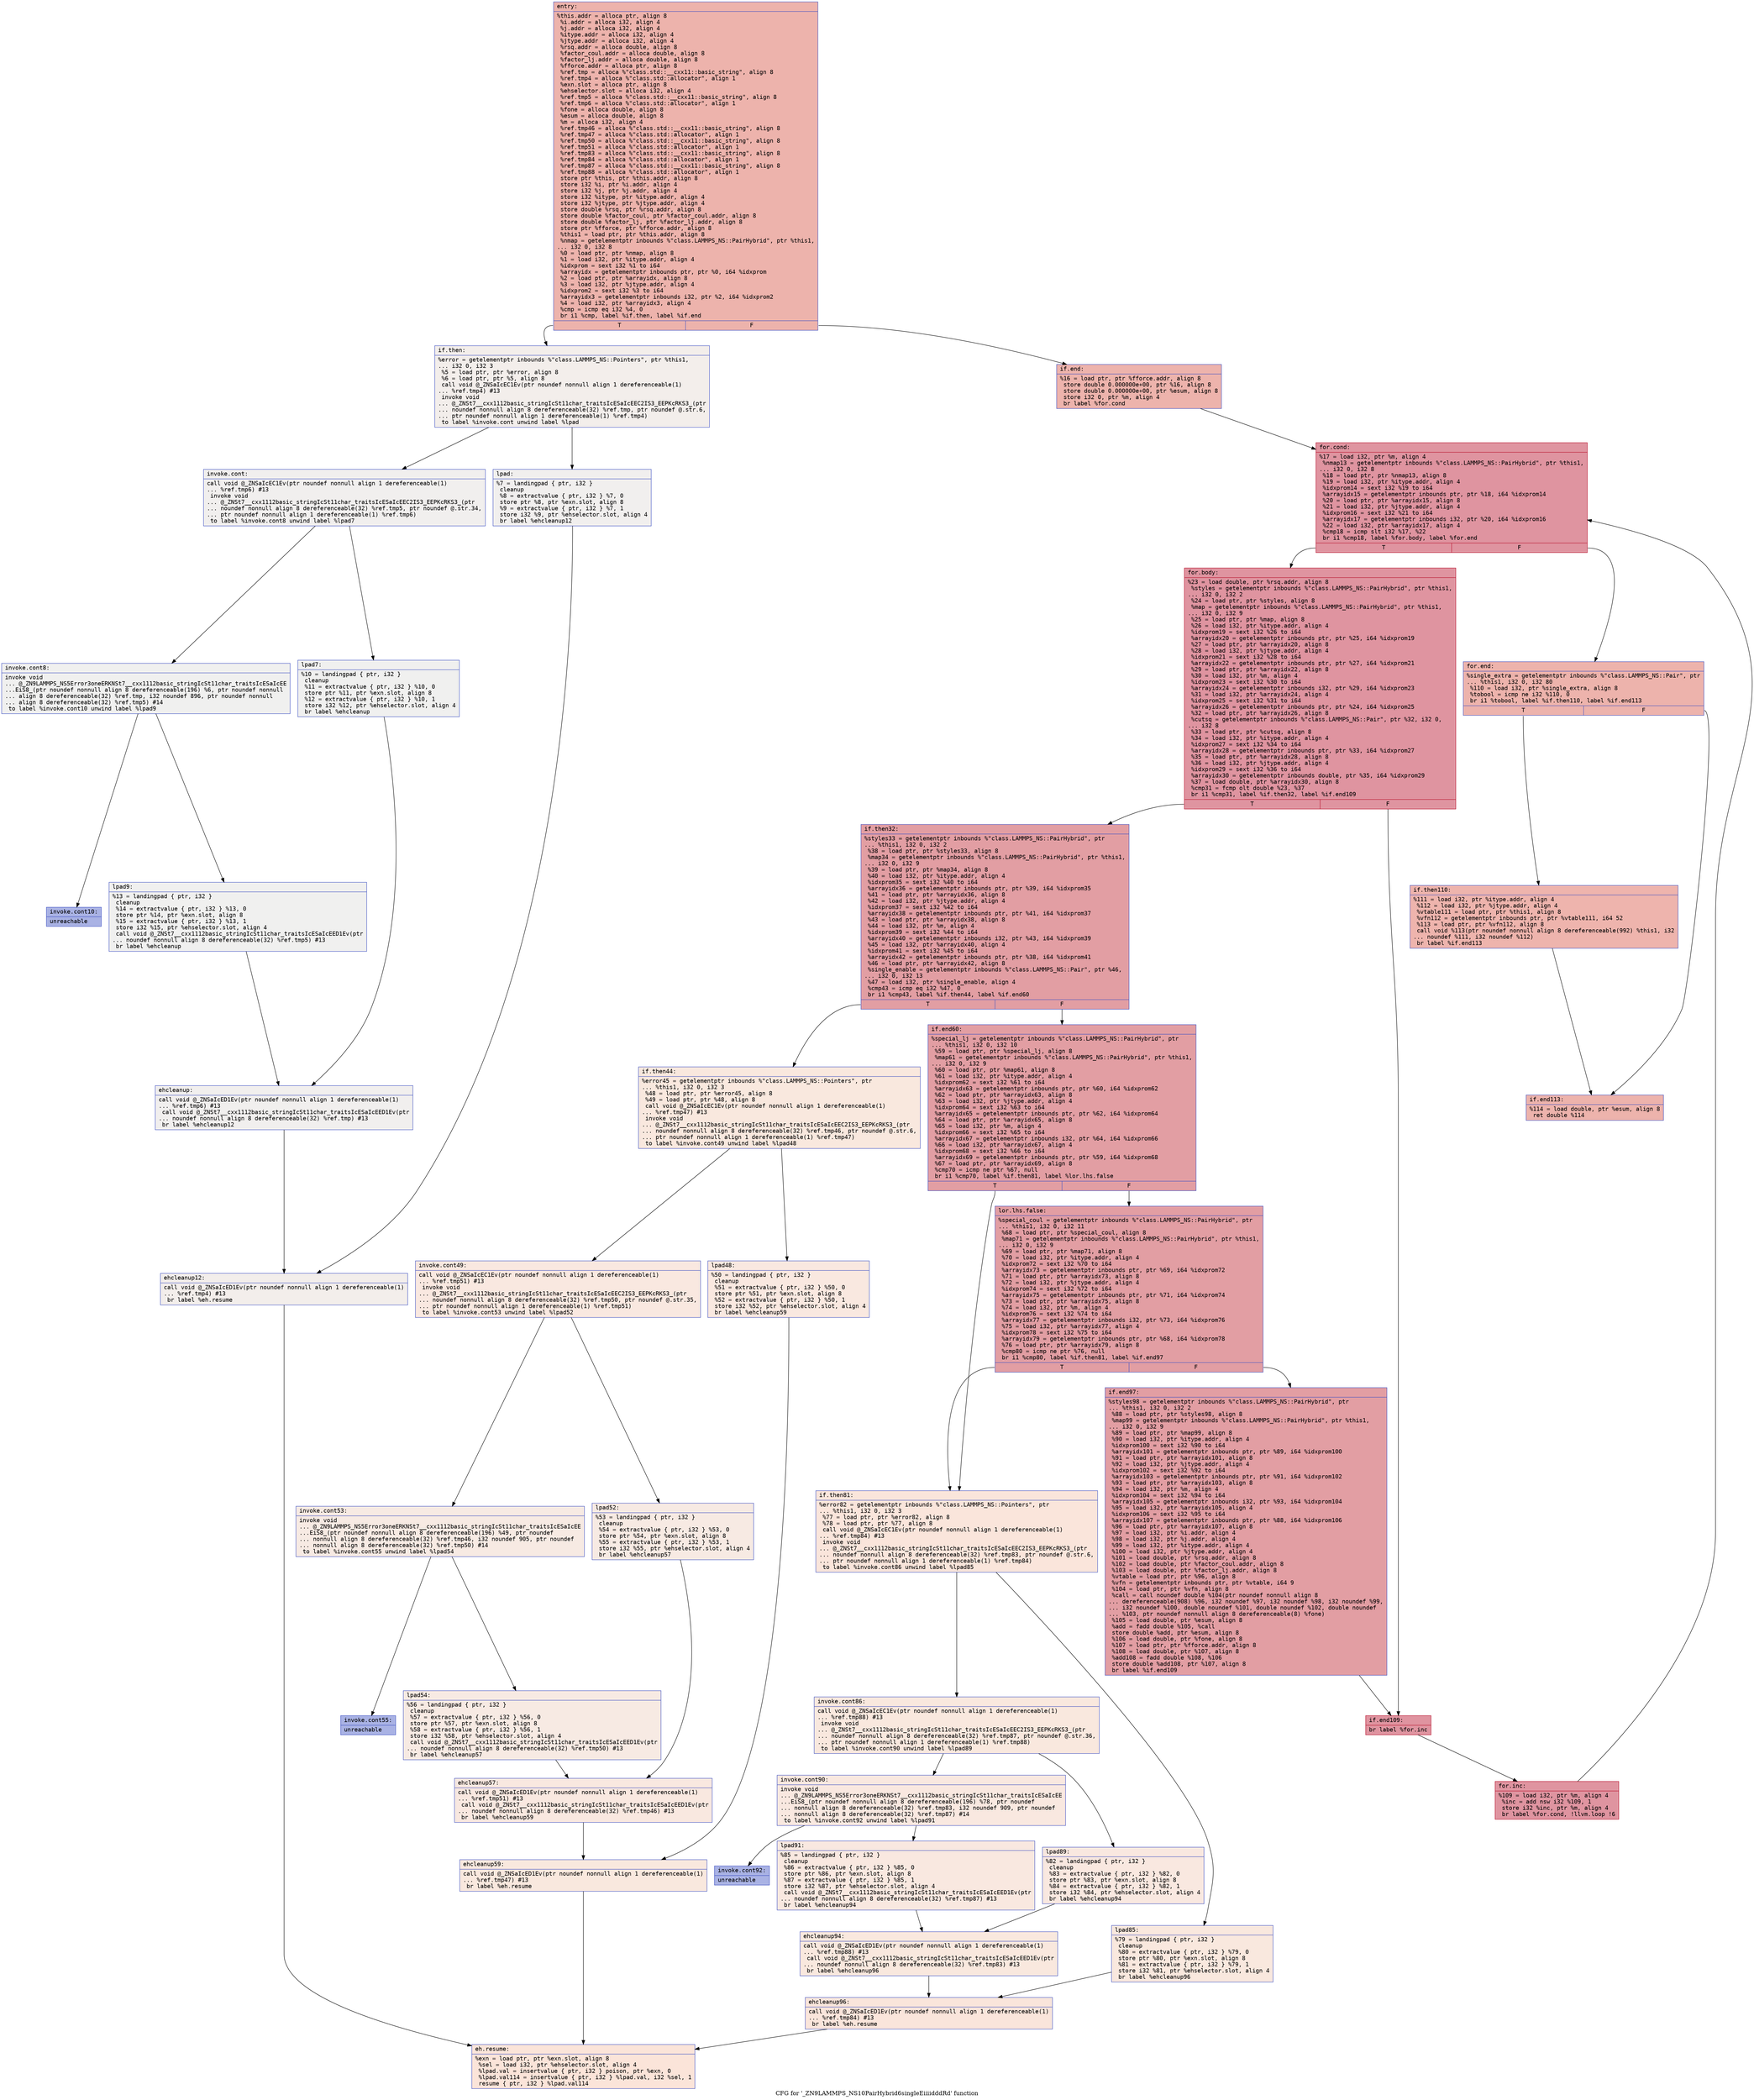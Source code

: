 digraph "CFG for '_ZN9LAMMPS_NS10PairHybrid6singleEiiiidddRd' function" {
	label="CFG for '_ZN9LAMMPS_NS10PairHybrid6singleEiiiidddRd' function";

	Node0x55975a71a630 [shape=record,color="#3d50c3ff", style=filled, fillcolor="#d6524470" fontname="Courier",label="{entry:\l|  %this.addr = alloca ptr, align 8\l  %i.addr = alloca i32, align 4\l  %j.addr = alloca i32, align 4\l  %itype.addr = alloca i32, align 4\l  %jtype.addr = alloca i32, align 4\l  %rsq.addr = alloca double, align 8\l  %factor_coul.addr = alloca double, align 8\l  %factor_lj.addr = alloca double, align 8\l  %fforce.addr = alloca ptr, align 8\l  %ref.tmp = alloca %\"class.std::__cxx11::basic_string\", align 8\l  %ref.tmp4 = alloca %\"class.std::allocator\", align 1\l  %exn.slot = alloca ptr, align 8\l  %ehselector.slot = alloca i32, align 4\l  %ref.tmp5 = alloca %\"class.std::__cxx11::basic_string\", align 8\l  %ref.tmp6 = alloca %\"class.std::allocator\", align 1\l  %fone = alloca double, align 8\l  %esum = alloca double, align 8\l  %m = alloca i32, align 4\l  %ref.tmp46 = alloca %\"class.std::__cxx11::basic_string\", align 8\l  %ref.tmp47 = alloca %\"class.std::allocator\", align 1\l  %ref.tmp50 = alloca %\"class.std::__cxx11::basic_string\", align 8\l  %ref.tmp51 = alloca %\"class.std::allocator\", align 1\l  %ref.tmp83 = alloca %\"class.std::__cxx11::basic_string\", align 8\l  %ref.tmp84 = alloca %\"class.std::allocator\", align 1\l  %ref.tmp87 = alloca %\"class.std::__cxx11::basic_string\", align 8\l  %ref.tmp88 = alloca %\"class.std::allocator\", align 1\l  store ptr %this, ptr %this.addr, align 8\l  store i32 %i, ptr %i.addr, align 4\l  store i32 %j, ptr %j.addr, align 4\l  store i32 %itype, ptr %itype.addr, align 4\l  store i32 %jtype, ptr %jtype.addr, align 4\l  store double %rsq, ptr %rsq.addr, align 8\l  store double %factor_coul, ptr %factor_coul.addr, align 8\l  store double %factor_lj, ptr %factor_lj.addr, align 8\l  store ptr %fforce, ptr %fforce.addr, align 8\l  %this1 = load ptr, ptr %this.addr, align 8\l  %nmap = getelementptr inbounds %\"class.LAMMPS_NS::PairHybrid\", ptr %this1,\l... i32 0, i32 8\l  %0 = load ptr, ptr %nmap, align 8\l  %1 = load i32, ptr %itype.addr, align 4\l  %idxprom = sext i32 %1 to i64\l  %arrayidx = getelementptr inbounds ptr, ptr %0, i64 %idxprom\l  %2 = load ptr, ptr %arrayidx, align 8\l  %3 = load i32, ptr %jtype.addr, align 4\l  %idxprom2 = sext i32 %3 to i64\l  %arrayidx3 = getelementptr inbounds i32, ptr %2, i64 %idxprom2\l  %4 = load i32, ptr %arrayidx3, align 4\l  %cmp = icmp eq i32 %4, 0\l  br i1 %cmp, label %if.then, label %if.end\l|{<s0>T|<s1>F}}"];
	Node0x55975a71a630:s0 -> Node0x55975a727990[tooltip="entry -> if.then\nProbability 0.00%" ];
	Node0x55975a71a630:s1 -> Node0x55975a727a00[tooltip="entry -> if.end\nProbability 100.00%" ];
	Node0x55975a727990 [shape=record,color="#3d50c3ff", style=filled, fillcolor="#e5d8d170" fontname="Courier",label="{if.then:\l|  %error = getelementptr inbounds %\"class.LAMMPS_NS::Pointers\", ptr %this1,\l... i32 0, i32 3\l  %5 = load ptr, ptr %error, align 8\l  %6 = load ptr, ptr %5, align 8\l  call void @_ZNSaIcEC1Ev(ptr noundef nonnull align 1 dereferenceable(1)\l... %ref.tmp4) #13\l  invoke void\l... @_ZNSt7__cxx1112basic_stringIcSt11char_traitsIcESaIcEEC2IS3_EEPKcRKS3_(ptr\l... noundef nonnull align 8 dereferenceable(32) %ref.tmp, ptr noundef @.str.6,\l... ptr noundef nonnull align 1 dereferenceable(1) %ref.tmp4)\l          to label %invoke.cont unwind label %lpad\l}"];
	Node0x55975a727990 -> Node0x55975a727e80[tooltip="if.then -> invoke.cont\nProbability 50.00%" ];
	Node0x55975a727990 -> Node0x55975a727ed0[tooltip="if.then -> lpad\nProbability 50.00%" ];
	Node0x55975a727e80 [shape=record,color="#3d50c3ff", style=filled, fillcolor="#e0dbd870" fontname="Courier",label="{invoke.cont:\l|  call void @_ZNSaIcEC1Ev(ptr noundef nonnull align 1 dereferenceable(1)\l... %ref.tmp6) #13\l  invoke void\l... @_ZNSt7__cxx1112basic_stringIcSt11char_traitsIcESaIcEEC2IS3_EEPKcRKS3_(ptr\l... noundef nonnull align 8 dereferenceable(32) %ref.tmp5, ptr noundef @.str.34,\l... ptr noundef nonnull align 1 dereferenceable(1) %ref.tmp6)\l          to label %invoke.cont8 unwind label %lpad7\l}"];
	Node0x55975a727e80 -> Node0x55975a7281f0[tooltip="invoke.cont -> invoke.cont8\nProbability 50.00%" ];
	Node0x55975a727e80 -> Node0x55975a726410[tooltip="invoke.cont -> lpad7\nProbability 50.00%" ];
	Node0x55975a7281f0 [shape=record,color="#3d50c3ff", style=filled, fillcolor="#dedcdb70" fontname="Courier",label="{invoke.cont8:\l|  invoke void\l... @_ZN9LAMMPS_NS5Error3oneERKNSt7__cxx1112basic_stringIcSt11char_traitsIcESaIcEE\l...EiS8_(ptr noundef nonnull align 8 dereferenceable(196) %6, ptr noundef nonnull\l... align 8 dereferenceable(32) %ref.tmp, i32 noundef 896, ptr noundef nonnull\l... align 8 dereferenceable(32) %ref.tmp5) #14\l          to label %invoke.cont10 unwind label %lpad9\l}"];
	Node0x55975a7281f0 -> Node0x55975a7281a0[tooltip="invoke.cont8 -> invoke.cont10\nProbability 0.00%" ];
	Node0x55975a7281f0 -> Node0x55975a726670[tooltip="invoke.cont8 -> lpad9\nProbability 100.00%" ];
	Node0x55975a7281a0 [shape=record,color="#3d50c3ff", style=filled, fillcolor="#3d50c370" fontname="Courier",label="{invoke.cont10:\l|  unreachable\l}"];
	Node0x55975a727ed0 [shape=record,color="#3d50c3ff", style=filled, fillcolor="#e0dbd870" fontname="Courier",label="{lpad:\l|  %7 = landingpad \{ ptr, i32 \}\l          cleanup\l  %8 = extractvalue \{ ptr, i32 \} %7, 0\l  store ptr %8, ptr %exn.slot, align 8\l  %9 = extractvalue \{ ptr, i32 \} %7, 1\l  store i32 %9, ptr %ehselector.slot, align 4\l  br label %ehcleanup12\l}"];
	Node0x55975a727ed0 -> Node0x55975a728c10[tooltip="lpad -> ehcleanup12\nProbability 100.00%" ];
	Node0x55975a726410 [shape=record,color="#3d50c3ff", style=filled, fillcolor="#dedcdb70" fontname="Courier",label="{lpad7:\l|  %10 = landingpad \{ ptr, i32 \}\l          cleanup\l  %11 = extractvalue \{ ptr, i32 \} %10, 0\l  store ptr %11, ptr %exn.slot, align 8\l  %12 = extractvalue \{ ptr, i32 \} %10, 1\l  store i32 %12, ptr %ehselector.slot, align 4\l  br label %ehcleanup\l}"];
	Node0x55975a726410 -> Node0x55975a728f60[tooltip="lpad7 -> ehcleanup\nProbability 100.00%" ];
	Node0x55975a726670 [shape=record,color="#3d50c3ff", style=filled, fillcolor="#dedcdb70" fontname="Courier",label="{lpad9:\l|  %13 = landingpad \{ ptr, i32 \}\l          cleanup\l  %14 = extractvalue \{ ptr, i32 \} %13, 0\l  store ptr %14, ptr %exn.slot, align 8\l  %15 = extractvalue \{ ptr, i32 \} %13, 1\l  store i32 %15, ptr %ehselector.slot, align 4\l  call void @_ZNSt7__cxx1112basic_stringIcSt11char_traitsIcESaIcEED1Ev(ptr\l... noundef nonnull align 8 dereferenceable(32) %ref.tmp5) #13\l  br label %ehcleanup\l}"];
	Node0x55975a726670 -> Node0x55975a728f60[tooltip="lpad9 -> ehcleanup\nProbability 100.00%" ];
	Node0x55975a728f60 [shape=record,color="#3d50c3ff", style=filled, fillcolor="#e0dbd870" fontname="Courier",label="{ehcleanup:\l|  call void @_ZNSaIcED1Ev(ptr noundef nonnull align 1 dereferenceable(1)\l... %ref.tmp6) #13\l  call void @_ZNSt7__cxx1112basic_stringIcSt11char_traitsIcESaIcEED1Ev(ptr\l... noundef nonnull align 8 dereferenceable(32) %ref.tmp) #13\l  br label %ehcleanup12\l}"];
	Node0x55975a728f60 -> Node0x55975a728c10[tooltip="ehcleanup -> ehcleanup12\nProbability 100.00%" ];
	Node0x55975a728c10 [shape=record,color="#3d50c3ff", style=filled, fillcolor="#e5d8d170" fontname="Courier",label="{ehcleanup12:\l|  call void @_ZNSaIcED1Ev(ptr noundef nonnull align 1 dereferenceable(1)\l... %ref.tmp4) #13\l  br label %eh.resume\l}"];
	Node0x55975a728c10 -> Node0x55975a729810[tooltip="ehcleanup12 -> eh.resume\nProbability 100.00%" ];
	Node0x55975a727a00 [shape=record,color="#3d50c3ff", style=filled, fillcolor="#d6524470" fontname="Courier",label="{if.end:\l|  %16 = load ptr, ptr %fforce.addr, align 8\l  store double 0.000000e+00, ptr %16, align 8\l  store double 0.000000e+00, ptr %esum, align 8\l  store i32 0, ptr %m, align 4\l  br label %for.cond\l}"];
	Node0x55975a727a00 -> Node0x55975a729b30[tooltip="if.end -> for.cond\nProbability 100.00%" ];
	Node0x55975a729b30 [shape=record,color="#b70d28ff", style=filled, fillcolor="#b70d2870" fontname="Courier",label="{for.cond:\l|  %17 = load i32, ptr %m, align 4\l  %nmap13 = getelementptr inbounds %\"class.LAMMPS_NS::PairHybrid\", ptr %this1,\l... i32 0, i32 8\l  %18 = load ptr, ptr %nmap13, align 8\l  %19 = load i32, ptr %itype.addr, align 4\l  %idxprom14 = sext i32 %19 to i64\l  %arrayidx15 = getelementptr inbounds ptr, ptr %18, i64 %idxprom14\l  %20 = load ptr, ptr %arrayidx15, align 8\l  %21 = load i32, ptr %jtype.addr, align 4\l  %idxprom16 = sext i32 %21 to i64\l  %arrayidx17 = getelementptr inbounds i32, ptr %20, i64 %idxprom16\l  %22 = load i32, ptr %arrayidx17, align 4\l  %cmp18 = icmp slt i32 %17, %22\l  br i1 %cmp18, label %for.body, label %for.end\l|{<s0>T|<s1>F}}"];
	Node0x55975a729b30:s0 -> Node0x55975a72a370[tooltip="for.cond -> for.body\nProbability 96.88%" ];
	Node0x55975a729b30:s1 -> Node0x55975a72a3f0[tooltip="for.cond -> for.end\nProbability 3.12%" ];
	Node0x55975a72a370 [shape=record,color="#b70d28ff", style=filled, fillcolor="#b70d2870" fontname="Courier",label="{for.body:\l|  %23 = load double, ptr %rsq.addr, align 8\l  %styles = getelementptr inbounds %\"class.LAMMPS_NS::PairHybrid\", ptr %this1,\l... i32 0, i32 2\l  %24 = load ptr, ptr %styles, align 8\l  %map = getelementptr inbounds %\"class.LAMMPS_NS::PairHybrid\", ptr %this1,\l... i32 0, i32 9\l  %25 = load ptr, ptr %map, align 8\l  %26 = load i32, ptr %itype.addr, align 4\l  %idxprom19 = sext i32 %26 to i64\l  %arrayidx20 = getelementptr inbounds ptr, ptr %25, i64 %idxprom19\l  %27 = load ptr, ptr %arrayidx20, align 8\l  %28 = load i32, ptr %jtype.addr, align 4\l  %idxprom21 = sext i32 %28 to i64\l  %arrayidx22 = getelementptr inbounds ptr, ptr %27, i64 %idxprom21\l  %29 = load ptr, ptr %arrayidx22, align 8\l  %30 = load i32, ptr %m, align 4\l  %idxprom23 = sext i32 %30 to i64\l  %arrayidx24 = getelementptr inbounds i32, ptr %29, i64 %idxprom23\l  %31 = load i32, ptr %arrayidx24, align 4\l  %idxprom25 = sext i32 %31 to i64\l  %arrayidx26 = getelementptr inbounds ptr, ptr %24, i64 %idxprom25\l  %32 = load ptr, ptr %arrayidx26, align 8\l  %cutsq = getelementptr inbounds %\"class.LAMMPS_NS::Pair\", ptr %32, i32 0,\l... i32 8\l  %33 = load ptr, ptr %cutsq, align 8\l  %34 = load i32, ptr %itype.addr, align 4\l  %idxprom27 = sext i32 %34 to i64\l  %arrayidx28 = getelementptr inbounds ptr, ptr %33, i64 %idxprom27\l  %35 = load ptr, ptr %arrayidx28, align 8\l  %36 = load i32, ptr %jtype.addr, align 4\l  %idxprom29 = sext i32 %36 to i64\l  %arrayidx30 = getelementptr inbounds double, ptr %35, i64 %idxprom29\l  %37 = load double, ptr %arrayidx30, align 8\l  %cmp31 = fcmp olt double %23, %37\l  br i1 %cmp31, label %if.then32, label %if.end109\l|{<s0>T|<s1>F}}"];
	Node0x55975a72a370:s0 -> Node0x55975a72b880[tooltip="for.body -> if.then32\nProbability 50.00%" ];
	Node0x55975a72a370:s1 -> Node0x55975a72b900[tooltip="for.body -> if.end109\nProbability 50.00%" ];
	Node0x55975a72b880 [shape=record,color="#3d50c3ff", style=filled, fillcolor="#be242e70" fontname="Courier",label="{if.then32:\l|  %styles33 = getelementptr inbounds %\"class.LAMMPS_NS::PairHybrid\", ptr\l... %this1, i32 0, i32 2\l  %38 = load ptr, ptr %styles33, align 8\l  %map34 = getelementptr inbounds %\"class.LAMMPS_NS::PairHybrid\", ptr %this1,\l... i32 0, i32 9\l  %39 = load ptr, ptr %map34, align 8\l  %40 = load i32, ptr %itype.addr, align 4\l  %idxprom35 = sext i32 %40 to i64\l  %arrayidx36 = getelementptr inbounds ptr, ptr %39, i64 %idxprom35\l  %41 = load ptr, ptr %arrayidx36, align 8\l  %42 = load i32, ptr %jtype.addr, align 4\l  %idxprom37 = sext i32 %42 to i64\l  %arrayidx38 = getelementptr inbounds ptr, ptr %41, i64 %idxprom37\l  %43 = load ptr, ptr %arrayidx38, align 8\l  %44 = load i32, ptr %m, align 4\l  %idxprom39 = sext i32 %44 to i64\l  %arrayidx40 = getelementptr inbounds i32, ptr %43, i64 %idxprom39\l  %45 = load i32, ptr %arrayidx40, align 4\l  %idxprom41 = sext i32 %45 to i64\l  %arrayidx42 = getelementptr inbounds ptr, ptr %38, i64 %idxprom41\l  %46 = load ptr, ptr %arrayidx42, align 8\l  %single_enable = getelementptr inbounds %\"class.LAMMPS_NS::Pair\", ptr %46,\l... i32 0, i32 13\l  %47 = load i32, ptr %single_enable, align 4\l  %cmp43 = icmp eq i32 %47, 0\l  br i1 %cmp43, label %if.then44, label %if.end60\l|{<s0>T|<s1>F}}"];
	Node0x55975a72b880:s0 -> Node0x55975a72d070[tooltip="if.then32 -> if.then44\nProbability 0.00%" ];
	Node0x55975a72b880:s1 -> Node0x55975a72d0f0[tooltip="if.then32 -> if.end60\nProbability 100.00%" ];
	Node0x55975a72d070 [shape=record,color="#3d50c3ff", style=filled, fillcolor="#f2cab570" fontname="Courier",label="{if.then44:\l|  %error45 = getelementptr inbounds %\"class.LAMMPS_NS::Pointers\", ptr\l... %this1, i32 0, i32 3\l  %48 = load ptr, ptr %error45, align 8\l  %49 = load ptr, ptr %48, align 8\l  call void @_ZNSaIcEC1Ev(ptr noundef nonnull align 1 dereferenceable(1)\l... %ref.tmp47) #13\l  invoke void\l... @_ZNSt7__cxx1112basic_stringIcSt11char_traitsIcESaIcEEC2IS3_EEPKcRKS3_(ptr\l... noundef nonnull align 8 dereferenceable(32) %ref.tmp46, ptr noundef @.str.6,\l... ptr noundef nonnull align 1 dereferenceable(1) %ref.tmp47)\l          to label %invoke.cont49 unwind label %lpad48\l}"];
	Node0x55975a72d070 -> Node0x55975a7284c0[tooltip="if.then44 -> invoke.cont49\nProbability 50.00%" ];
	Node0x55975a72d070 -> Node0x55975a728540[tooltip="if.then44 -> lpad48\nProbability 50.00%" ];
	Node0x55975a7284c0 [shape=record,color="#3d50c3ff", style=filled, fillcolor="#f1ccb870" fontname="Courier",label="{invoke.cont49:\l|  call void @_ZNSaIcEC1Ev(ptr noundef nonnull align 1 dereferenceable(1)\l... %ref.tmp51) #13\l  invoke void\l... @_ZNSt7__cxx1112basic_stringIcSt11char_traitsIcESaIcEEC2IS3_EEPKcRKS3_(ptr\l... noundef nonnull align 8 dereferenceable(32) %ref.tmp50, ptr noundef @.str.35,\l... ptr noundef nonnull align 1 dereferenceable(1) %ref.tmp51)\l          to label %invoke.cont53 unwind label %lpad52\l}"];
	Node0x55975a7284c0 -> Node0x55975a72e020[tooltip="invoke.cont49 -> invoke.cont53\nProbability 50.00%" ];
	Node0x55975a7284c0 -> Node0x55975a72e070[tooltip="invoke.cont49 -> lpad52\nProbability 50.00%" ];
	Node0x55975a72e020 [shape=record,color="#3d50c3ff", style=filled, fillcolor="#eed0c070" fontname="Courier",label="{invoke.cont53:\l|  invoke void\l... @_ZN9LAMMPS_NS5Error3oneERKNSt7__cxx1112basic_stringIcSt11char_traitsIcESaIcEE\l...EiS8_(ptr noundef nonnull align 8 dereferenceable(196) %49, ptr noundef\l... nonnull align 8 dereferenceable(32) %ref.tmp46, i32 noundef 905, ptr noundef\l... nonnull align 8 dereferenceable(32) %ref.tmp50) #14\l          to label %invoke.cont55 unwind label %lpad54\l}"];
	Node0x55975a72e020 -> Node0x55975a7287d0[tooltip="invoke.cont53 -> invoke.cont55\nProbability 0.00%" ];
	Node0x55975a72e020 -> Node0x55975a72e350[tooltip="invoke.cont53 -> lpad54\nProbability 100.00%" ];
	Node0x55975a7287d0 [shape=record,color="#3d50c3ff", style=filled, fillcolor="#3d50c370" fontname="Courier",label="{invoke.cont55:\l|  unreachable\l}"];
	Node0x55975a728540 [shape=record,color="#3d50c3ff", style=filled, fillcolor="#f1ccb870" fontname="Courier",label="{lpad48:\l|  %50 = landingpad \{ ptr, i32 \}\l          cleanup\l  %51 = extractvalue \{ ptr, i32 \} %50, 0\l  store ptr %51, ptr %exn.slot, align 8\l  %52 = extractvalue \{ ptr, i32 \} %50, 1\l  store i32 %52, ptr %ehselector.slot, align 4\l  br label %ehcleanup59\l}"];
	Node0x55975a728540 -> Node0x55975a72e910[tooltip="lpad48 -> ehcleanup59\nProbability 100.00%" ];
	Node0x55975a72e070 [shape=record,color="#3d50c3ff", style=filled, fillcolor="#eed0c070" fontname="Courier",label="{lpad52:\l|  %53 = landingpad \{ ptr, i32 \}\l          cleanup\l  %54 = extractvalue \{ ptr, i32 \} %53, 0\l  store ptr %54, ptr %exn.slot, align 8\l  %55 = extractvalue \{ ptr, i32 \} %53, 1\l  store i32 %55, ptr %ehselector.slot, align 4\l  br label %ehcleanup57\l}"];
	Node0x55975a72e070 -> Node0x55975a72ec60[tooltip="lpad52 -> ehcleanup57\nProbability 100.00%" ];
	Node0x55975a72e350 [shape=record,color="#3d50c3ff", style=filled, fillcolor="#eed0c070" fontname="Courier",label="{lpad54:\l|  %56 = landingpad \{ ptr, i32 \}\l          cleanup\l  %57 = extractvalue \{ ptr, i32 \} %56, 0\l  store ptr %57, ptr %exn.slot, align 8\l  %58 = extractvalue \{ ptr, i32 \} %56, 1\l  store i32 %58, ptr %ehselector.slot, align 4\l  call void @_ZNSt7__cxx1112basic_stringIcSt11char_traitsIcESaIcEED1Ev(ptr\l... noundef nonnull align 8 dereferenceable(32) %ref.tmp50) #13\l  br label %ehcleanup57\l}"];
	Node0x55975a72e350 -> Node0x55975a72ec60[tooltip="lpad54 -> ehcleanup57\nProbability 100.00%" ];
	Node0x55975a72ec60 [shape=record,color="#3d50c3ff", style=filled, fillcolor="#f1ccb870" fontname="Courier",label="{ehcleanup57:\l|  call void @_ZNSaIcED1Ev(ptr noundef nonnull align 1 dereferenceable(1)\l... %ref.tmp51) #13\l  call void @_ZNSt7__cxx1112basic_stringIcSt11char_traitsIcESaIcEED1Ev(ptr\l... noundef nonnull align 8 dereferenceable(32) %ref.tmp46) #13\l  br label %ehcleanup59\l}"];
	Node0x55975a72ec60 -> Node0x55975a72e910[tooltip="ehcleanup57 -> ehcleanup59\nProbability 100.00%" ];
	Node0x55975a72e910 [shape=record,color="#3d50c3ff", style=filled, fillcolor="#f2cab570" fontname="Courier",label="{ehcleanup59:\l|  call void @_ZNSaIcED1Ev(ptr noundef nonnull align 1 dereferenceable(1)\l... %ref.tmp47) #13\l  br label %eh.resume\l}"];
	Node0x55975a72e910 -> Node0x55975a729810[tooltip="ehcleanup59 -> eh.resume\nProbability 100.00%" ];
	Node0x55975a72d0f0 [shape=record,color="#3d50c3ff", style=filled, fillcolor="#be242e70" fontname="Courier",label="{if.end60:\l|  %special_lj = getelementptr inbounds %\"class.LAMMPS_NS::PairHybrid\", ptr\l... %this1, i32 0, i32 10\l  %59 = load ptr, ptr %special_lj, align 8\l  %map61 = getelementptr inbounds %\"class.LAMMPS_NS::PairHybrid\", ptr %this1,\l... i32 0, i32 9\l  %60 = load ptr, ptr %map61, align 8\l  %61 = load i32, ptr %itype.addr, align 4\l  %idxprom62 = sext i32 %61 to i64\l  %arrayidx63 = getelementptr inbounds ptr, ptr %60, i64 %idxprom62\l  %62 = load ptr, ptr %arrayidx63, align 8\l  %63 = load i32, ptr %jtype.addr, align 4\l  %idxprom64 = sext i32 %63 to i64\l  %arrayidx65 = getelementptr inbounds ptr, ptr %62, i64 %idxprom64\l  %64 = load ptr, ptr %arrayidx65, align 8\l  %65 = load i32, ptr %m, align 4\l  %idxprom66 = sext i32 %65 to i64\l  %arrayidx67 = getelementptr inbounds i32, ptr %64, i64 %idxprom66\l  %66 = load i32, ptr %arrayidx67, align 4\l  %idxprom68 = sext i32 %66 to i64\l  %arrayidx69 = getelementptr inbounds ptr, ptr %59, i64 %idxprom68\l  %67 = load ptr, ptr %arrayidx69, align 8\l  %cmp70 = icmp ne ptr %67, null\l  br i1 %cmp70, label %if.then81, label %lor.lhs.false\l|{<s0>T|<s1>F}}"];
	Node0x55975a72d0f0:s0 -> Node0x55975a7301f0[tooltip="if.end60 -> if.then81\nProbability 0.00%" ];
	Node0x55975a72d0f0:s1 -> Node0x55975a730270[tooltip="if.end60 -> lor.lhs.false\nProbability 100.00%" ];
	Node0x55975a730270 [shape=record,color="#3d50c3ff", style=filled, fillcolor="#be242e70" fontname="Courier",label="{lor.lhs.false:\l|  %special_coul = getelementptr inbounds %\"class.LAMMPS_NS::PairHybrid\", ptr\l... %this1, i32 0, i32 11\l  %68 = load ptr, ptr %special_coul, align 8\l  %map71 = getelementptr inbounds %\"class.LAMMPS_NS::PairHybrid\", ptr %this1,\l... i32 0, i32 9\l  %69 = load ptr, ptr %map71, align 8\l  %70 = load i32, ptr %itype.addr, align 4\l  %idxprom72 = sext i32 %70 to i64\l  %arrayidx73 = getelementptr inbounds ptr, ptr %69, i64 %idxprom72\l  %71 = load ptr, ptr %arrayidx73, align 8\l  %72 = load i32, ptr %jtype.addr, align 4\l  %idxprom74 = sext i32 %72 to i64\l  %arrayidx75 = getelementptr inbounds ptr, ptr %71, i64 %idxprom74\l  %73 = load ptr, ptr %arrayidx75, align 8\l  %74 = load i32, ptr %m, align 4\l  %idxprom76 = sext i32 %74 to i64\l  %arrayidx77 = getelementptr inbounds i32, ptr %73, i64 %idxprom76\l  %75 = load i32, ptr %arrayidx77, align 4\l  %idxprom78 = sext i32 %75 to i64\l  %arrayidx79 = getelementptr inbounds ptr, ptr %68, i64 %idxprom78\l  %76 = load ptr, ptr %arrayidx79, align 8\l  %cmp80 = icmp ne ptr %76, null\l  br i1 %cmp80, label %if.then81, label %if.end97\l|{<s0>T|<s1>F}}"];
	Node0x55975a730270:s0 -> Node0x55975a7301f0[tooltip="lor.lhs.false -> if.then81\nProbability 0.00%" ];
	Node0x55975a730270:s1 -> Node0x55975a731060[tooltip="lor.lhs.false -> if.end97\nProbability 100.00%" ];
	Node0x55975a7301f0 [shape=record,color="#3d50c3ff", style=filled, fillcolor="#f4c5ad70" fontname="Courier",label="{if.then81:\l|  %error82 = getelementptr inbounds %\"class.LAMMPS_NS::Pointers\", ptr\l... %this1, i32 0, i32 3\l  %77 = load ptr, ptr %error82, align 8\l  %78 = load ptr, ptr %77, align 8\l  call void @_ZNSaIcEC1Ev(ptr noundef nonnull align 1 dereferenceable(1)\l... %ref.tmp84) #13\l  invoke void\l... @_ZNSt7__cxx1112basic_stringIcSt11char_traitsIcESaIcEEC2IS3_EEPKcRKS3_(ptr\l... noundef nonnull align 8 dereferenceable(32) %ref.tmp83, ptr noundef @.str.6,\l... ptr noundef nonnull align 1 dereferenceable(1) %ref.tmp84)\l          to label %invoke.cont86 unwind label %lpad85\l}"];
	Node0x55975a7301f0 -> Node0x55975a7314f0[tooltip="if.then81 -> invoke.cont86\nProbability 50.00%" ];
	Node0x55975a7301f0 -> Node0x55975a731570[tooltip="if.then81 -> lpad85\nProbability 50.00%" ];
	Node0x55975a7314f0 [shape=record,color="#3d50c3ff", style=filled, fillcolor="#f2cab570" fontname="Courier",label="{invoke.cont86:\l|  call void @_ZNSaIcEC1Ev(ptr noundef nonnull align 1 dereferenceable(1)\l... %ref.tmp88) #13\l  invoke void\l... @_ZNSt7__cxx1112basic_stringIcSt11char_traitsIcESaIcEEC2IS3_EEPKcRKS3_(ptr\l... noundef nonnull align 8 dereferenceable(32) %ref.tmp87, ptr noundef @.str.36,\l... ptr noundef nonnull align 1 dereferenceable(1) %ref.tmp88)\l          to label %invoke.cont90 unwind label %lpad89\l}"];
	Node0x55975a7314f0 -> Node0x55975a731890[tooltip="invoke.cont86 -> invoke.cont90\nProbability 50.00%" ];
	Node0x55975a7314f0 -> Node0x55975a7318e0[tooltip="invoke.cont86 -> lpad89\nProbability 50.00%" ];
	Node0x55975a731890 [shape=record,color="#3d50c3ff", style=filled, fillcolor="#f1ccb870" fontname="Courier",label="{invoke.cont90:\l|  invoke void\l... @_ZN9LAMMPS_NS5Error3oneERKNSt7__cxx1112basic_stringIcSt11char_traitsIcESaIcEE\l...EiS8_(ptr noundef nonnull align 8 dereferenceable(196) %78, ptr noundef\l... nonnull align 8 dereferenceable(32) %ref.tmp83, i32 noundef 909, ptr noundef\l... nonnull align 8 dereferenceable(32) %ref.tmp87) #14\l          to label %invoke.cont92 unwind label %lpad91\l}"];
	Node0x55975a731890 -> Node0x55975a731840[tooltip="invoke.cont90 -> invoke.cont92\nProbability 0.00%" ];
	Node0x55975a731890 -> Node0x55975a731ba0[tooltip="invoke.cont90 -> lpad91\nProbability 100.00%" ];
	Node0x55975a731840 [shape=record,color="#3d50c3ff", style=filled, fillcolor="#3d50c370" fontname="Courier",label="{invoke.cont92:\l|  unreachable\l}"];
	Node0x55975a731570 [shape=record,color="#3d50c3ff", style=filled, fillcolor="#f2cab570" fontname="Courier",label="{lpad85:\l|  %79 = landingpad \{ ptr, i32 \}\l          cleanup\l  %80 = extractvalue \{ ptr, i32 \} %79, 0\l  store ptr %80, ptr %exn.slot, align 8\l  %81 = extractvalue \{ ptr, i32 \} %79, 1\l  store i32 %81, ptr %ehselector.slot, align 4\l  br label %ehcleanup96\l}"];
	Node0x55975a731570 -> Node0x55975a732160[tooltip="lpad85 -> ehcleanup96\nProbability 100.00%" ];
	Node0x55975a7318e0 [shape=record,color="#3d50c3ff", style=filled, fillcolor="#f1ccb870" fontname="Courier",label="{lpad89:\l|  %82 = landingpad \{ ptr, i32 \}\l          cleanup\l  %83 = extractvalue \{ ptr, i32 \} %82, 0\l  store ptr %83, ptr %exn.slot, align 8\l  %84 = extractvalue \{ ptr, i32 \} %82, 1\l  store i32 %84, ptr %ehselector.slot, align 4\l  br label %ehcleanup94\l}"];
	Node0x55975a7318e0 -> Node0x55975a7324b0[tooltip="lpad89 -> ehcleanup94\nProbability 100.00%" ];
	Node0x55975a731ba0 [shape=record,color="#3d50c3ff", style=filled, fillcolor="#f1ccb870" fontname="Courier",label="{lpad91:\l|  %85 = landingpad \{ ptr, i32 \}\l          cleanup\l  %86 = extractvalue \{ ptr, i32 \} %85, 0\l  store ptr %86, ptr %exn.slot, align 8\l  %87 = extractvalue \{ ptr, i32 \} %85, 1\l  store i32 %87, ptr %ehselector.slot, align 4\l  call void @_ZNSt7__cxx1112basic_stringIcSt11char_traitsIcESaIcEED1Ev(ptr\l... noundef nonnull align 8 dereferenceable(32) %ref.tmp87) #13\l  br label %ehcleanup94\l}"];
	Node0x55975a731ba0 -> Node0x55975a7324b0[tooltip="lpad91 -> ehcleanup94\nProbability 100.00%" ];
	Node0x55975a7324b0 [shape=record,color="#3d50c3ff", style=filled, fillcolor="#f2cab570" fontname="Courier",label="{ehcleanup94:\l|  call void @_ZNSaIcED1Ev(ptr noundef nonnull align 1 dereferenceable(1)\l... %ref.tmp88) #13\l  call void @_ZNSt7__cxx1112basic_stringIcSt11char_traitsIcESaIcEED1Ev(ptr\l... noundef nonnull align 8 dereferenceable(32) %ref.tmp83) #13\l  br label %ehcleanup96\l}"];
	Node0x55975a7324b0 -> Node0x55975a732160[tooltip="ehcleanup94 -> ehcleanup96\nProbability 100.00%" ];
	Node0x55975a732160 [shape=record,color="#3d50c3ff", style=filled, fillcolor="#f4c5ad70" fontname="Courier",label="{ehcleanup96:\l|  call void @_ZNSaIcED1Ev(ptr noundef nonnull align 1 dereferenceable(1)\l... %ref.tmp84) #13\l  br label %eh.resume\l}"];
	Node0x55975a732160 -> Node0x55975a729810[tooltip="ehcleanup96 -> eh.resume\nProbability 100.00%" ];
	Node0x55975a731060 [shape=record,color="#3d50c3ff", style=filled, fillcolor="#be242e70" fontname="Courier",label="{if.end97:\l|  %styles98 = getelementptr inbounds %\"class.LAMMPS_NS::PairHybrid\", ptr\l... %this1, i32 0, i32 2\l  %88 = load ptr, ptr %styles98, align 8\l  %map99 = getelementptr inbounds %\"class.LAMMPS_NS::PairHybrid\", ptr %this1,\l... i32 0, i32 9\l  %89 = load ptr, ptr %map99, align 8\l  %90 = load i32, ptr %itype.addr, align 4\l  %idxprom100 = sext i32 %90 to i64\l  %arrayidx101 = getelementptr inbounds ptr, ptr %89, i64 %idxprom100\l  %91 = load ptr, ptr %arrayidx101, align 8\l  %92 = load i32, ptr %jtype.addr, align 4\l  %idxprom102 = sext i32 %92 to i64\l  %arrayidx103 = getelementptr inbounds ptr, ptr %91, i64 %idxprom102\l  %93 = load ptr, ptr %arrayidx103, align 8\l  %94 = load i32, ptr %m, align 4\l  %idxprom104 = sext i32 %94 to i64\l  %arrayidx105 = getelementptr inbounds i32, ptr %93, i64 %idxprom104\l  %95 = load i32, ptr %arrayidx105, align 4\l  %idxprom106 = sext i32 %95 to i64\l  %arrayidx107 = getelementptr inbounds ptr, ptr %88, i64 %idxprom106\l  %96 = load ptr, ptr %arrayidx107, align 8\l  %97 = load i32, ptr %i.addr, align 4\l  %98 = load i32, ptr %j.addr, align 4\l  %99 = load i32, ptr %itype.addr, align 4\l  %100 = load i32, ptr %jtype.addr, align 4\l  %101 = load double, ptr %rsq.addr, align 8\l  %102 = load double, ptr %factor_coul.addr, align 8\l  %103 = load double, ptr %factor_lj.addr, align 8\l  %vtable = load ptr, ptr %96, align 8\l  %vfn = getelementptr inbounds ptr, ptr %vtable, i64 9\l  %104 = load ptr, ptr %vfn, align 8\l  %call = call noundef double %104(ptr noundef nonnull align 8\l... dereferenceable(908) %96, i32 noundef %97, i32 noundef %98, i32 noundef %99,\l... i32 noundef %100, double noundef %101, double noundef %102, double noundef\l... %103, ptr noundef nonnull align 8 dereferenceable(8) %fone)\l  %105 = load double, ptr %esum, align 8\l  %add = fadd double %105, %call\l  store double %add, ptr %esum, align 8\l  %106 = load double, ptr %fone, align 8\l  %107 = load ptr, ptr %fforce.addr, align 8\l  %108 = load double, ptr %107, align 8\l  %add108 = fadd double %108, %106\l  store double %add108, ptr %107, align 8\l  br label %if.end109\l}"];
	Node0x55975a731060 -> Node0x55975a72b900[tooltip="if.end97 -> if.end109\nProbability 100.00%" ];
	Node0x55975a72b900 [shape=record,color="#b70d28ff", style=filled, fillcolor="#b70d2870" fontname="Courier",label="{if.end109:\l|  br label %for.inc\l}"];
	Node0x55975a72b900 -> Node0x55975a734d60[tooltip="if.end109 -> for.inc\nProbability 100.00%" ];
	Node0x55975a734d60 [shape=record,color="#b70d28ff", style=filled, fillcolor="#b70d2870" fontname="Courier",label="{for.inc:\l|  %109 = load i32, ptr %m, align 4\l  %inc = add nsw i32 %109, 1\l  store i32 %inc, ptr %m, align 4\l  br label %for.cond, !llvm.loop !6\l}"];
	Node0x55975a734d60 -> Node0x55975a729b30[tooltip="for.inc -> for.cond\nProbability 100.00%" ];
	Node0x55975a72a3f0 [shape=record,color="#3d50c3ff", style=filled, fillcolor="#d6524470" fontname="Courier",label="{for.end:\l|  %single_extra = getelementptr inbounds %\"class.LAMMPS_NS::Pair\", ptr\l... %this1, i32 0, i32 80\l  %110 = load i32, ptr %single_extra, align 8\l  %tobool = icmp ne i32 %110, 0\l  br i1 %tobool, label %if.then110, label %if.end113\l|{<s0>T|<s1>F}}"];
	Node0x55975a72a3f0:s0 -> Node0x55975a7352b0[tooltip="for.end -> if.then110\nProbability 62.50%" ];
	Node0x55975a72a3f0:s1 -> Node0x55975a735330[tooltip="for.end -> if.end113\nProbability 37.50%" ];
	Node0x55975a7352b0 [shape=record,color="#3d50c3ff", style=filled, fillcolor="#d8564670" fontname="Courier",label="{if.then110:\l|  %111 = load i32, ptr %itype.addr, align 4\l  %112 = load i32, ptr %jtype.addr, align 4\l  %vtable111 = load ptr, ptr %this1, align 8\l  %vfn112 = getelementptr inbounds ptr, ptr %vtable111, i64 52\l  %113 = load ptr, ptr %vfn112, align 8\l  call void %113(ptr noundef nonnull align 8 dereferenceable(992) %this1, i32\l... noundef %111, i32 noundef %112)\l  br label %if.end113\l}"];
	Node0x55975a7352b0 -> Node0x55975a735330[tooltip="if.then110 -> if.end113\nProbability 100.00%" ];
	Node0x55975a735330 [shape=record,color="#3d50c3ff", style=filled, fillcolor="#d6524470" fontname="Courier",label="{if.end113:\l|  %114 = load double, ptr %esum, align 8\l  ret double %114\l}"];
	Node0x55975a729810 [shape=record,color="#3d50c3ff", style=filled, fillcolor="#f5c1a970" fontname="Courier",label="{eh.resume:\l|  %exn = load ptr, ptr %exn.slot, align 8\l  %sel = load i32, ptr %ehselector.slot, align 4\l  %lpad.val = insertvalue \{ ptr, i32 \} poison, ptr %exn, 0\l  %lpad.val114 = insertvalue \{ ptr, i32 \} %lpad.val, i32 %sel, 1\l  resume \{ ptr, i32 \} %lpad.val114\l}"];
}

